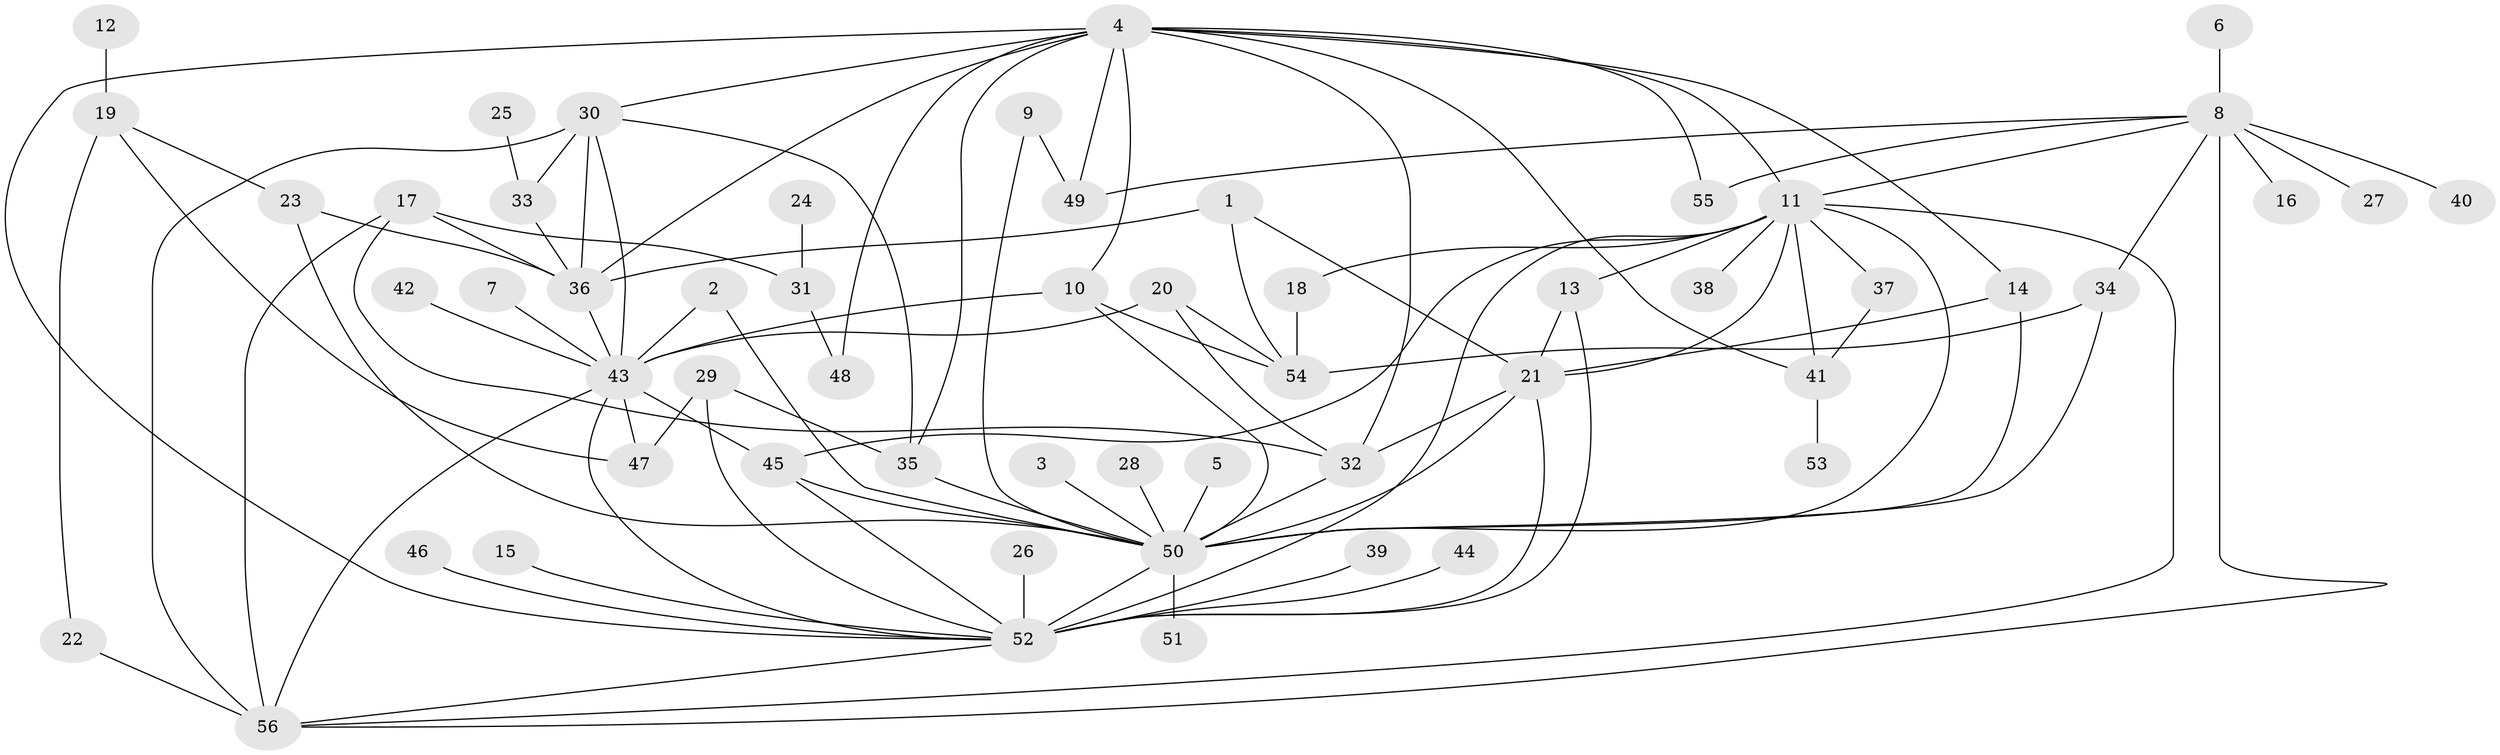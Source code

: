 // original degree distribution, {15: 0.007246376811594203, 9: 0.007246376811594203, 14: 0.007246376811594203, 4: 0.07971014492753623, 17: 0.007246376811594203, 3: 0.10869565217391304, 20: 0.007246376811594203, 12: 0.007246376811594203, 22: 0.007246376811594203, 2: 0.2608695652173913, 1: 0.427536231884058, 5: 0.021739130434782608, 10: 0.007246376811594203, 7: 0.014492753623188406, 6: 0.014492753623188406, 8: 0.014492753623188406}
// Generated by graph-tools (version 1.1) at 2025/36/03/04/25 23:36:42]
// undirected, 56 vertices, 101 edges
graph export_dot {
  node [color=gray90,style=filled];
  1;
  2;
  3;
  4;
  5;
  6;
  7;
  8;
  9;
  10;
  11;
  12;
  13;
  14;
  15;
  16;
  17;
  18;
  19;
  20;
  21;
  22;
  23;
  24;
  25;
  26;
  27;
  28;
  29;
  30;
  31;
  32;
  33;
  34;
  35;
  36;
  37;
  38;
  39;
  40;
  41;
  42;
  43;
  44;
  45;
  46;
  47;
  48;
  49;
  50;
  51;
  52;
  53;
  54;
  55;
  56;
  1 -- 21 [weight=1.0];
  1 -- 36 [weight=1.0];
  1 -- 54 [weight=1.0];
  2 -- 43 [weight=1.0];
  2 -- 50 [weight=1.0];
  3 -- 50 [weight=1.0];
  4 -- 10 [weight=1.0];
  4 -- 11 [weight=1.0];
  4 -- 14 [weight=1.0];
  4 -- 30 [weight=1.0];
  4 -- 32 [weight=1.0];
  4 -- 35 [weight=1.0];
  4 -- 36 [weight=1.0];
  4 -- 41 [weight=1.0];
  4 -- 48 [weight=1.0];
  4 -- 49 [weight=1.0];
  4 -- 52 [weight=1.0];
  4 -- 55 [weight=1.0];
  5 -- 50 [weight=1.0];
  6 -- 8 [weight=1.0];
  7 -- 43 [weight=1.0];
  8 -- 11 [weight=1.0];
  8 -- 16 [weight=1.0];
  8 -- 27 [weight=1.0];
  8 -- 34 [weight=1.0];
  8 -- 40 [weight=1.0];
  8 -- 49 [weight=1.0];
  8 -- 55 [weight=1.0];
  8 -- 56 [weight=2.0];
  9 -- 49 [weight=1.0];
  9 -- 50 [weight=1.0];
  10 -- 43 [weight=1.0];
  10 -- 50 [weight=1.0];
  10 -- 54 [weight=1.0];
  11 -- 13 [weight=1.0];
  11 -- 18 [weight=1.0];
  11 -- 21 [weight=1.0];
  11 -- 37 [weight=1.0];
  11 -- 38 [weight=1.0];
  11 -- 41 [weight=2.0];
  11 -- 45 [weight=1.0];
  11 -- 50 [weight=1.0];
  11 -- 52 [weight=1.0];
  11 -- 56 [weight=1.0];
  12 -- 19 [weight=1.0];
  13 -- 21 [weight=1.0];
  13 -- 52 [weight=1.0];
  14 -- 21 [weight=1.0];
  14 -- 50 [weight=1.0];
  15 -- 52 [weight=1.0];
  17 -- 31 [weight=1.0];
  17 -- 32 [weight=1.0];
  17 -- 36 [weight=1.0];
  17 -- 56 [weight=1.0];
  18 -- 54 [weight=1.0];
  19 -- 22 [weight=1.0];
  19 -- 23 [weight=1.0];
  19 -- 47 [weight=1.0];
  20 -- 32 [weight=1.0];
  20 -- 43 [weight=1.0];
  20 -- 54 [weight=1.0];
  21 -- 32 [weight=1.0];
  21 -- 50 [weight=2.0];
  21 -- 52 [weight=2.0];
  22 -- 56 [weight=1.0];
  23 -- 36 [weight=1.0];
  23 -- 50 [weight=1.0];
  24 -- 31 [weight=1.0];
  25 -- 33 [weight=1.0];
  26 -- 52 [weight=1.0];
  28 -- 50 [weight=1.0];
  29 -- 35 [weight=1.0];
  29 -- 47 [weight=1.0];
  29 -- 52 [weight=1.0];
  30 -- 33 [weight=1.0];
  30 -- 35 [weight=1.0];
  30 -- 36 [weight=1.0];
  30 -- 43 [weight=1.0];
  30 -- 56 [weight=3.0];
  31 -- 48 [weight=1.0];
  32 -- 50 [weight=1.0];
  33 -- 36 [weight=1.0];
  34 -- 50 [weight=1.0];
  34 -- 54 [weight=1.0];
  35 -- 50 [weight=1.0];
  36 -- 43 [weight=1.0];
  37 -- 41 [weight=1.0];
  39 -- 52 [weight=1.0];
  41 -- 53 [weight=1.0];
  42 -- 43 [weight=1.0];
  43 -- 45 [weight=1.0];
  43 -- 47 [weight=1.0];
  43 -- 52 [weight=1.0];
  43 -- 56 [weight=1.0];
  44 -- 52 [weight=1.0];
  45 -- 50 [weight=1.0];
  45 -- 52 [weight=1.0];
  46 -- 52 [weight=1.0];
  50 -- 51 [weight=1.0];
  50 -- 52 [weight=1.0];
  52 -- 56 [weight=1.0];
}
